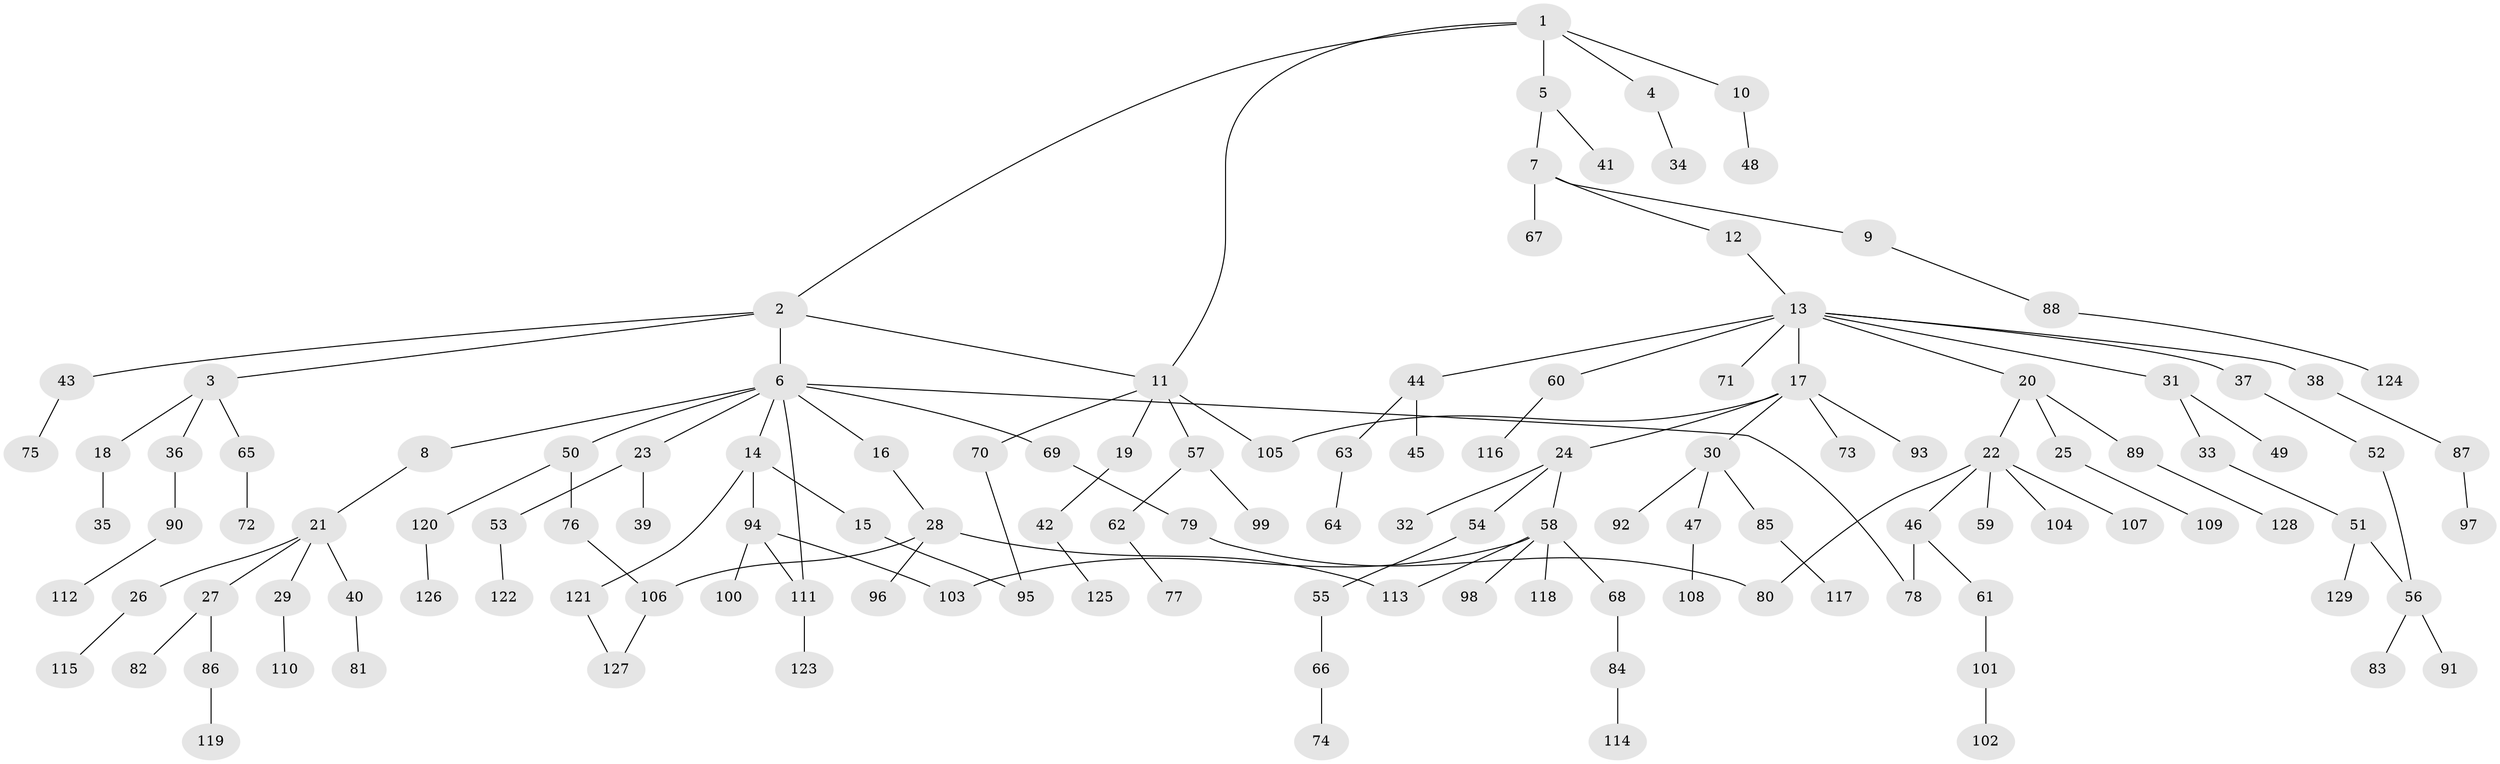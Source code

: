// coarse degree distribution, {5: 0.06521739130434782, 4: 0.05434782608695652, 1: 0.34782608695652173, 2: 0.42391304347826086, 9: 0.010869565217391304, 3: 0.07608695652173914, 6: 0.010869565217391304, 8: 0.010869565217391304}
// Generated by graph-tools (version 1.1) at 2025/49/03/04/25 22:49:16]
// undirected, 129 vertices, 139 edges
graph export_dot {
  node [color=gray90,style=filled];
  1;
  2;
  3;
  4;
  5;
  6;
  7;
  8;
  9;
  10;
  11;
  12;
  13;
  14;
  15;
  16;
  17;
  18;
  19;
  20;
  21;
  22;
  23;
  24;
  25;
  26;
  27;
  28;
  29;
  30;
  31;
  32;
  33;
  34;
  35;
  36;
  37;
  38;
  39;
  40;
  41;
  42;
  43;
  44;
  45;
  46;
  47;
  48;
  49;
  50;
  51;
  52;
  53;
  54;
  55;
  56;
  57;
  58;
  59;
  60;
  61;
  62;
  63;
  64;
  65;
  66;
  67;
  68;
  69;
  70;
  71;
  72;
  73;
  74;
  75;
  76;
  77;
  78;
  79;
  80;
  81;
  82;
  83;
  84;
  85;
  86;
  87;
  88;
  89;
  90;
  91;
  92;
  93;
  94;
  95;
  96;
  97;
  98;
  99;
  100;
  101;
  102;
  103;
  104;
  105;
  106;
  107;
  108;
  109;
  110;
  111;
  112;
  113;
  114;
  115;
  116;
  117;
  118;
  119;
  120;
  121;
  122;
  123;
  124;
  125;
  126;
  127;
  128;
  129;
  1 -- 2;
  1 -- 4;
  1 -- 5;
  1 -- 10;
  1 -- 11;
  2 -- 3;
  2 -- 6;
  2 -- 43;
  2 -- 11;
  3 -- 18;
  3 -- 36;
  3 -- 65;
  4 -- 34;
  5 -- 7;
  5 -- 41;
  6 -- 8;
  6 -- 14;
  6 -- 16;
  6 -- 23;
  6 -- 50;
  6 -- 69;
  6 -- 111;
  6 -- 78;
  7 -- 9;
  7 -- 12;
  7 -- 67;
  8 -- 21;
  9 -- 88;
  10 -- 48;
  11 -- 19;
  11 -- 57;
  11 -- 70;
  11 -- 105;
  12 -- 13;
  13 -- 17;
  13 -- 20;
  13 -- 31;
  13 -- 37;
  13 -- 38;
  13 -- 44;
  13 -- 60;
  13 -- 71;
  14 -- 15;
  14 -- 94;
  14 -- 121;
  15 -- 95;
  16 -- 28;
  17 -- 24;
  17 -- 30;
  17 -- 73;
  17 -- 93;
  17 -- 105;
  18 -- 35;
  19 -- 42;
  20 -- 22;
  20 -- 25;
  20 -- 89;
  21 -- 26;
  21 -- 27;
  21 -- 29;
  21 -- 40;
  22 -- 46;
  22 -- 59;
  22 -- 80;
  22 -- 104;
  22 -- 107;
  23 -- 39;
  23 -- 53;
  24 -- 32;
  24 -- 54;
  24 -- 58;
  25 -- 109;
  26 -- 115;
  27 -- 82;
  27 -- 86;
  28 -- 96;
  28 -- 113;
  28 -- 106;
  29 -- 110;
  30 -- 47;
  30 -- 85;
  30 -- 92;
  31 -- 33;
  31 -- 49;
  33 -- 51;
  36 -- 90;
  37 -- 52;
  38 -- 87;
  40 -- 81;
  42 -- 125;
  43 -- 75;
  44 -- 45;
  44 -- 63;
  46 -- 61;
  46 -- 78;
  47 -- 108;
  50 -- 76;
  50 -- 120;
  51 -- 56;
  51 -- 129;
  52 -- 56;
  53 -- 122;
  54 -- 55;
  55 -- 66;
  56 -- 83;
  56 -- 91;
  57 -- 62;
  57 -- 99;
  58 -- 68;
  58 -- 98;
  58 -- 103;
  58 -- 118;
  58 -- 113;
  60 -- 116;
  61 -- 101;
  62 -- 77;
  63 -- 64;
  65 -- 72;
  66 -- 74;
  68 -- 84;
  69 -- 79;
  70 -- 95;
  76 -- 106;
  79 -- 80;
  84 -- 114;
  85 -- 117;
  86 -- 119;
  87 -- 97;
  88 -- 124;
  89 -- 128;
  90 -- 112;
  94 -- 100;
  94 -- 111;
  94 -- 103;
  101 -- 102;
  106 -- 127;
  111 -- 123;
  120 -- 126;
  121 -- 127;
}
